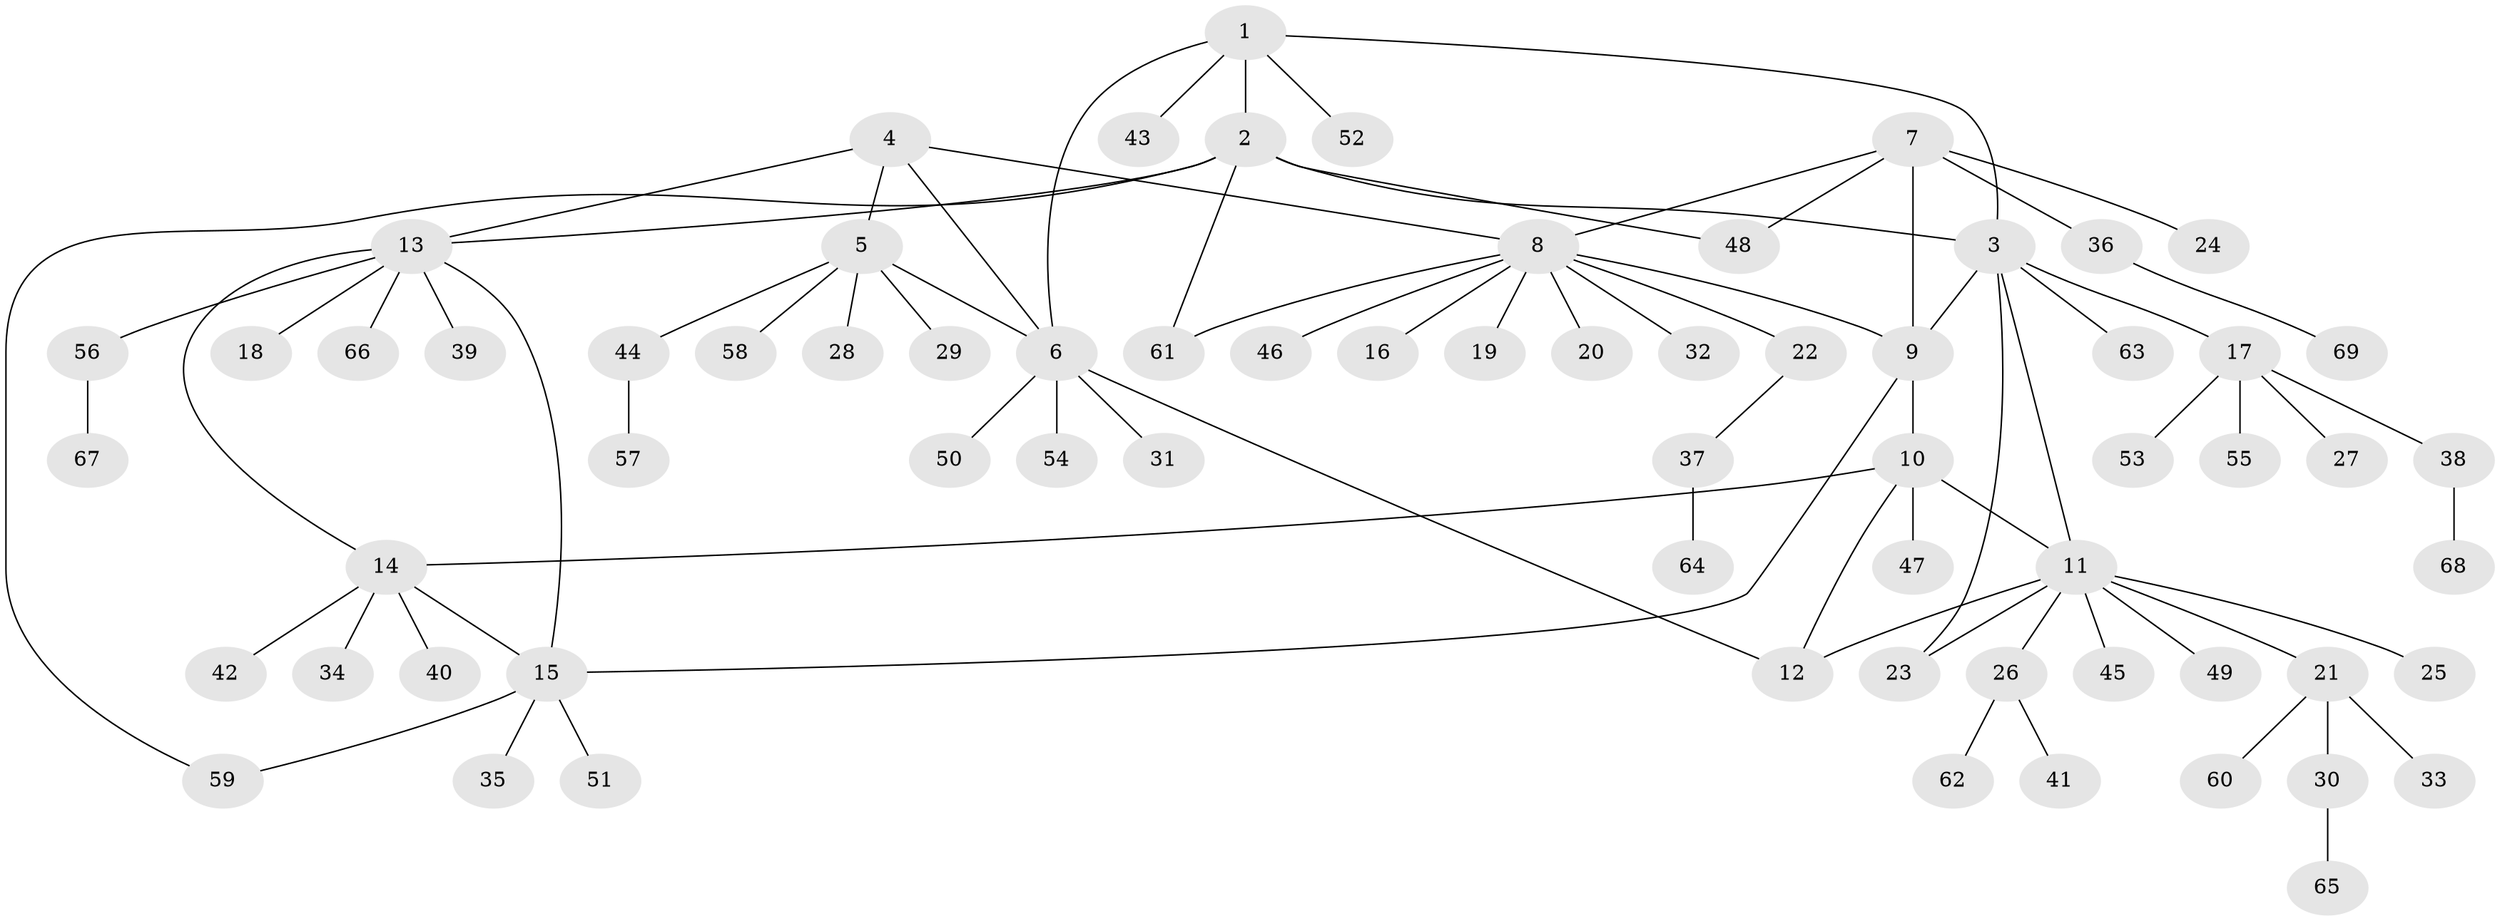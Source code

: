 // Generated by graph-tools (version 1.1) at 2025/56/03/09/25 04:56:01]
// undirected, 69 vertices, 83 edges
graph export_dot {
graph [start="1"]
  node [color=gray90,style=filled];
  1;
  2;
  3;
  4;
  5;
  6;
  7;
  8;
  9;
  10;
  11;
  12;
  13;
  14;
  15;
  16;
  17;
  18;
  19;
  20;
  21;
  22;
  23;
  24;
  25;
  26;
  27;
  28;
  29;
  30;
  31;
  32;
  33;
  34;
  35;
  36;
  37;
  38;
  39;
  40;
  41;
  42;
  43;
  44;
  45;
  46;
  47;
  48;
  49;
  50;
  51;
  52;
  53;
  54;
  55;
  56;
  57;
  58;
  59;
  60;
  61;
  62;
  63;
  64;
  65;
  66;
  67;
  68;
  69;
  1 -- 2;
  1 -- 3;
  1 -- 6;
  1 -- 43;
  1 -- 52;
  2 -- 3;
  2 -- 13;
  2 -- 48;
  2 -- 59;
  2 -- 61;
  3 -- 9;
  3 -- 11;
  3 -- 17;
  3 -- 23;
  3 -- 63;
  4 -- 5;
  4 -- 6;
  4 -- 8;
  4 -- 13;
  5 -- 6;
  5 -- 28;
  5 -- 29;
  5 -- 44;
  5 -- 58;
  6 -- 12;
  6 -- 31;
  6 -- 50;
  6 -- 54;
  7 -- 8;
  7 -- 9;
  7 -- 24;
  7 -- 36;
  7 -- 48;
  8 -- 9;
  8 -- 16;
  8 -- 19;
  8 -- 20;
  8 -- 22;
  8 -- 32;
  8 -- 46;
  8 -- 61;
  9 -- 10;
  9 -- 15;
  10 -- 11;
  10 -- 12;
  10 -- 14;
  10 -- 47;
  11 -- 12;
  11 -- 21;
  11 -- 23;
  11 -- 25;
  11 -- 26;
  11 -- 45;
  11 -- 49;
  13 -- 14;
  13 -- 15;
  13 -- 18;
  13 -- 39;
  13 -- 56;
  13 -- 66;
  14 -- 15;
  14 -- 34;
  14 -- 40;
  14 -- 42;
  15 -- 35;
  15 -- 51;
  15 -- 59;
  17 -- 27;
  17 -- 38;
  17 -- 53;
  17 -- 55;
  21 -- 30;
  21 -- 33;
  21 -- 60;
  22 -- 37;
  26 -- 41;
  26 -- 62;
  30 -- 65;
  36 -- 69;
  37 -- 64;
  38 -- 68;
  44 -- 57;
  56 -- 67;
}
